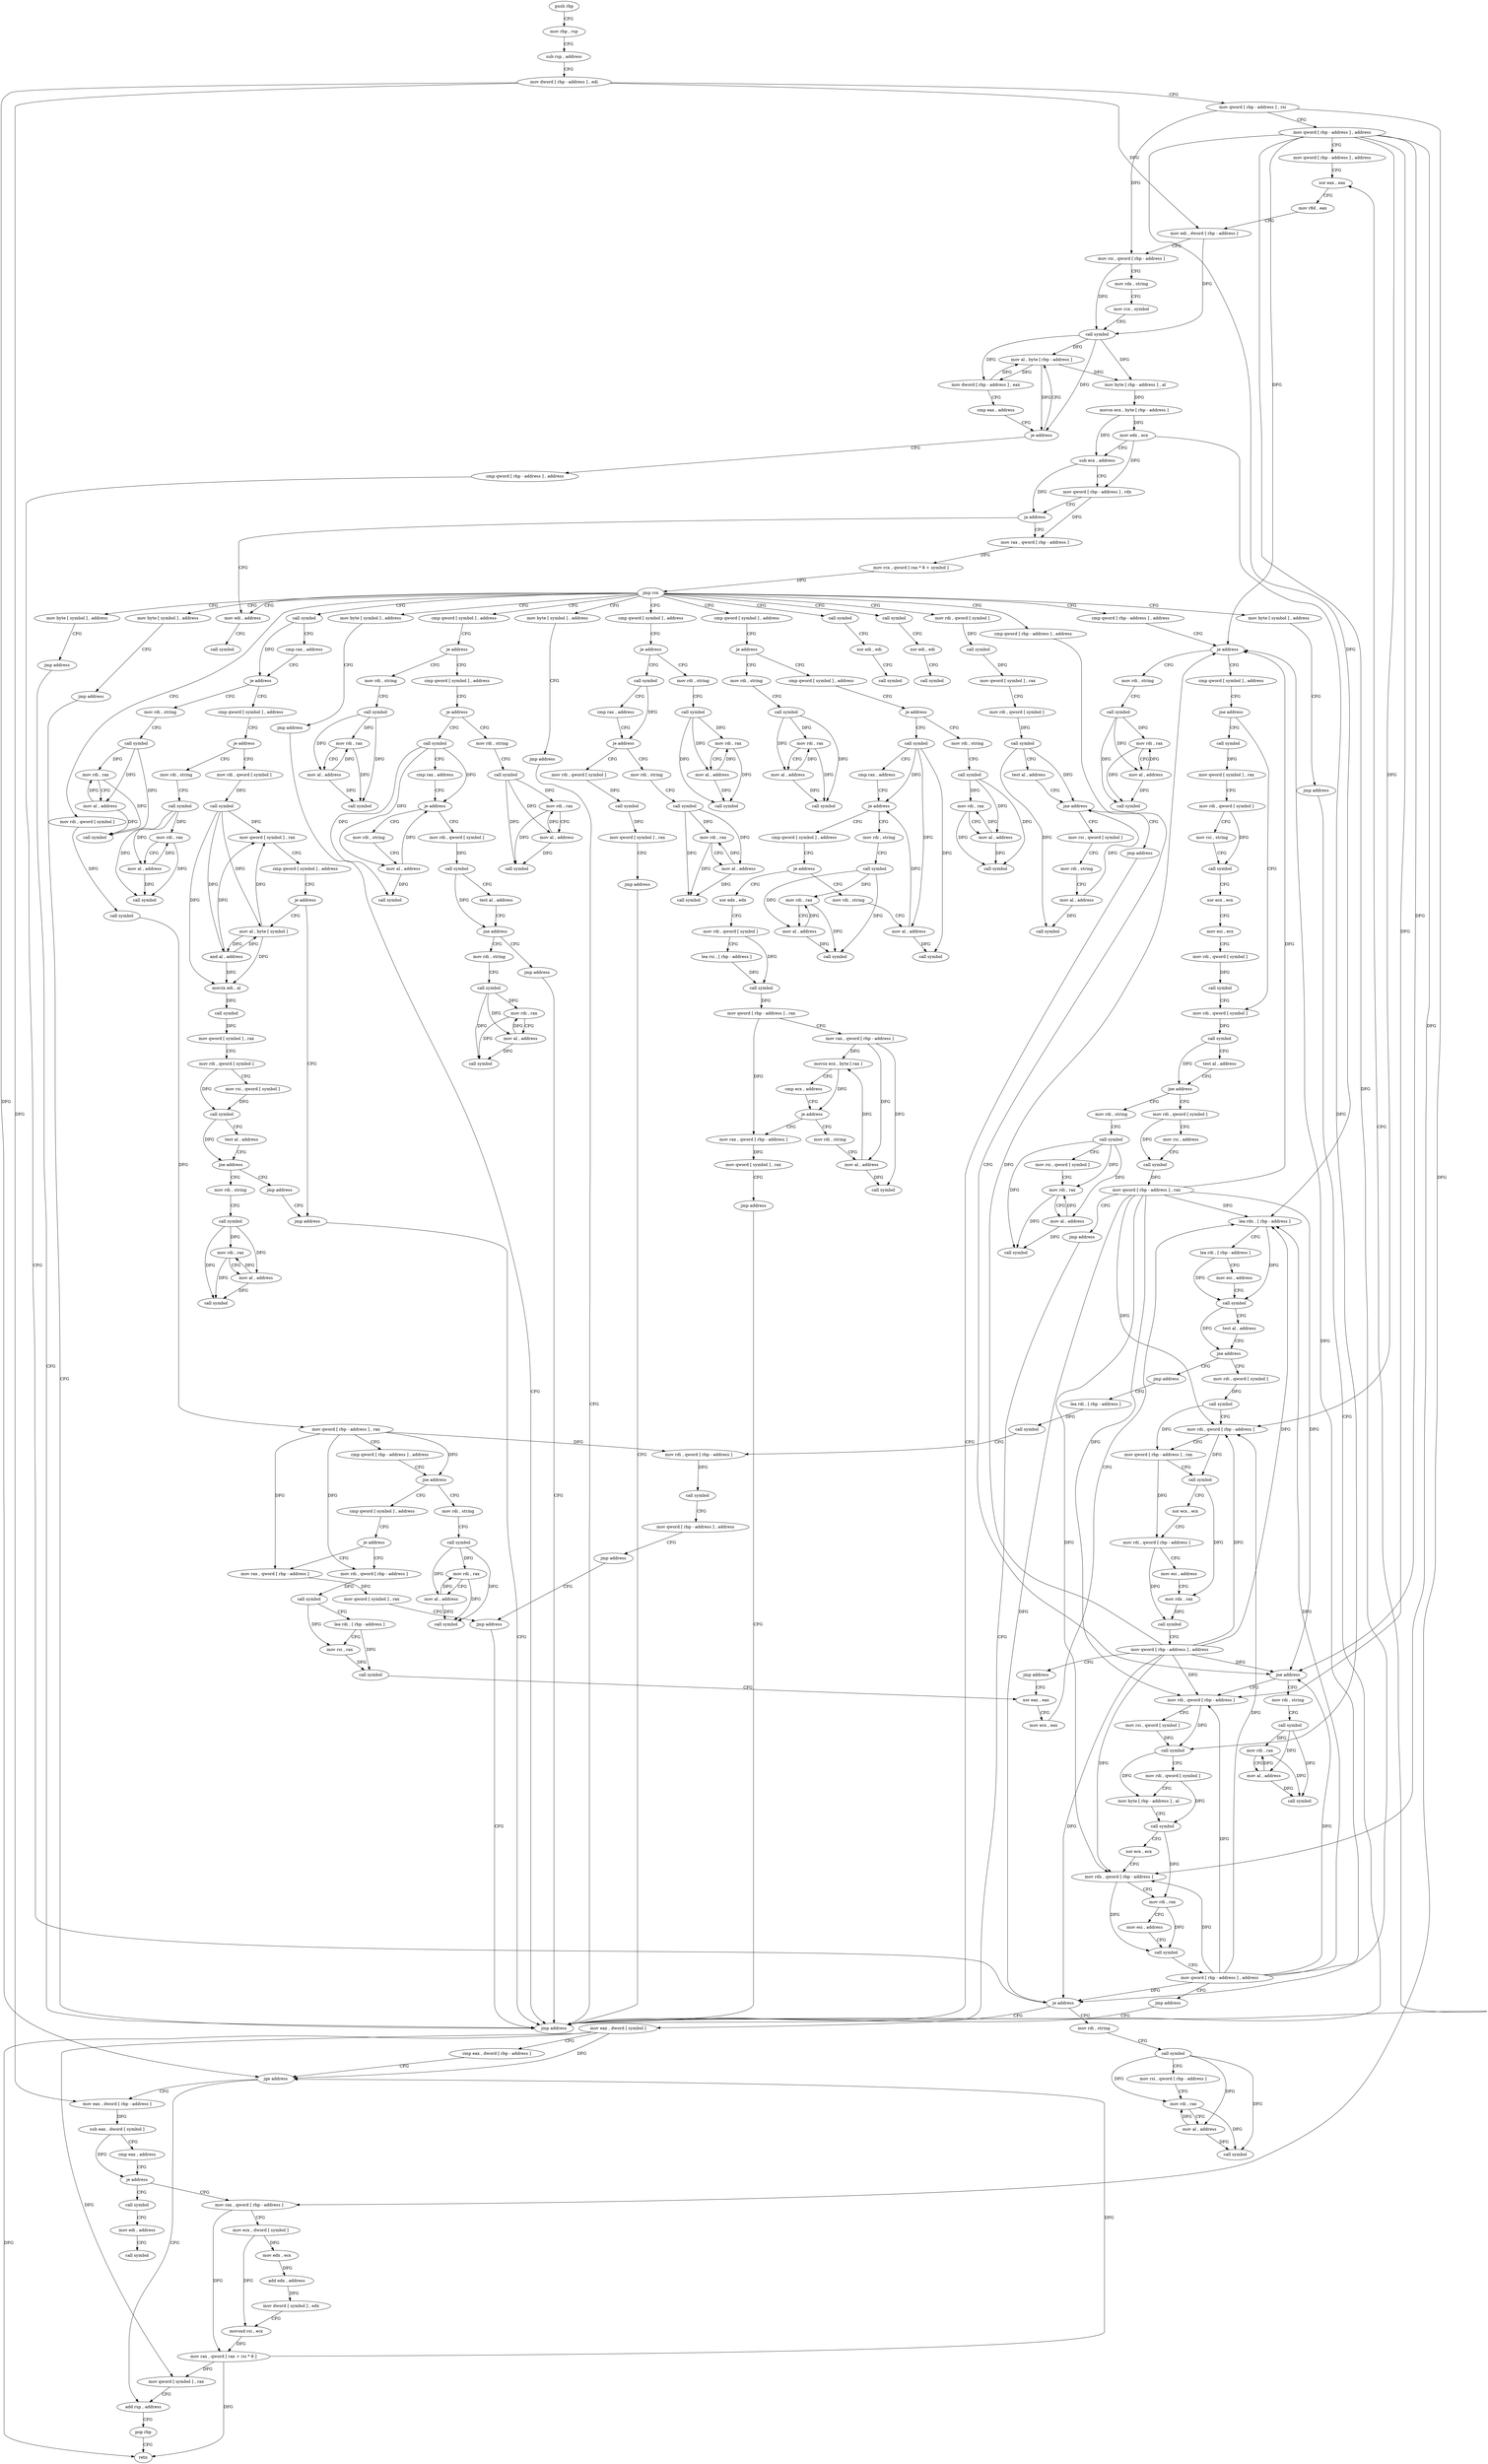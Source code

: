 digraph "func" {
"4218048" [label = "push rbp" ]
"4218049" [label = "mov rbp , rsp" ]
"4218052" [label = "sub rsp , address" ]
"4218059" [label = "mov dword [ rbp - address ] , edi" ]
"4218062" [label = "mov qword [ rbp - address ] , rsi" ]
"4218066" [label = "mov qword [ rbp - address ] , address" ]
"4218074" [label = "mov qword [ rbp - address ] , address" ]
"4218082" [label = "xor eax , eax" ]
"4219591" [label = "cmp qword [ rbp - address ] , address" ]
"4219596" [label = "je address" ]
"4219631" [label = "mov eax , dword [ symbol ]" ]
"4219602" [label = "mov rdi , string" ]
"4218131" [label = "mov al , byte [ rbp - address ]" ]
"4218134" [label = "mov byte [ rbp - address ] , al" ]
"4218137" [label = "movsx ecx , byte [ rbp - address ]" ]
"4218141" [label = "mov edx , ecx" ]
"4218143" [label = "sub ecx , address" ]
"4218146" [label = "mov qword [ rbp - address ] , rdx" ]
"4218153" [label = "ja address" ]
"4219576" [label = "mov edi , address" ]
"4218159" [label = "mov rax , qword [ rbp - address ]" ]
"4219638" [label = "cmp eax , dword [ rbp - address ]" ]
"4219641" [label = "jge address" ]
"4219719" [label = "add rsp , address" ]
"4219647" [label = "mov eax , dword [ rbp - address ]" ]
"4219612" [label = "call symbol" ]
"4219617" [label = "mov rsi , qword [ rbp - address ]" ]
"4219621" [label = "mov rdi , rax" ]
"4219624" [label = "mov al , address" ]
"4219626" [label = "call symbol" ]
"4219581" [label = "call symbol" ]
"4218166" [label = "mov rcx , qword [ rax * 8 + symbol ]" ]
"4218174" [label = "jmp rcx" ]
"4218176" [label = "call symbol" ]
"4218188" [label = "call symbol" ]
"4218200" [label = "mov rdi , qword [ symbol ]" ]
"4218272" [label = "call symbol" ]
"4218477" [label = "cmp qword [ symbol ] , address" ]
"4218640" [label = "cmp qword [ symbol ] , address" ]
"4218865" [label = "cmp qword [ symbol ] , address" ]
"4218971" [label = "mov byte [ symbol ] , address" ]
"4218984" [label = "mov byte [ symbol ] , address" ]
"4218997" [label = "mov byte [ symbol ] , address" ]
"4219010" [label = "cmp qword [ rbp - address ] , address" ]
"4219210" [label = "cmp qword [ rbp - address ] , address" ]
"4219314" [label = "mov byte [ symbol ] , address" ]
"4219327" [label = "mov byte [ symbol ] , address" ]
"4219340" [label = "mov rdi , qword [ symbol ]" ]
"4219726" [label = "pop rbp" ]
"4219727" [label = "retn" ]
"4219650" [label = "sub eax , dword [ symbol ]" ]
"4219657" [label = "cmp eax , address" ]
"4219660" [label = "je address" ]
"4219681" [label = "mov rax , qword [ rbp - address ]" ]
"4219666" [label = "call symbol" ]
"4218181" [label = "xor edi , edi" ]
"4218183" [label = "call symbol" ]
"4218193" [label = "xor edi , edi" ]
"4218195" [label = "call symbol" ]
"4218208" [label = "call symbol" ]
"4218213" [label = "mov qword [ symbol ] , rax" ]
"4218221" [label = "mov rdi , qword [ symbol ]" ]
"4218229" [label = "call symbol" ]
"4218234" [label = "test al , address" ]
"4218236" [label = "jne address" ]
"4218267" [label = "jmp address" ]
"4218242" [label = "mov rsi , qword [ symbol ]" ]
"4218277" [label = "cmp rax , address" ]
"4218281" [label = "je address" ]
"4218312" [label = "cmp qword [ symbol ] , address" ]
"4218287" [label = "mov rdi , string" ]
"4218486" [label = "je address" ]
"4218517" [label = "cmp qword [ symbol ] , address" ]
"4218492" [label = "mov rdi , string" ]
"4218649" [label = "je address" ]
"4218680" [label = "cmp qword [ symbol ] , address" ]
"4218655" [label = "mov rdi , string" ]
"4218874" [label = "je address" ]
"4218905" [label = "call symbol" ]
"4218880" [label = "mov rdi , string" ]
"4218979" [label = "jmp address" ]
"4219586" [label = "jmp address" ]
"4218992" [label = "jmp address" ]
"4219005" [label = "jmp address" ]
"4219015" [label = "je address" ]
"4219056" [label = "cmp qword [ symbol ] , address" ]
"4219021" [label = "mov rdi , string" ]
"4219215" [label = "jne address" ]
"4219246" [label = "mov rdi , qword [ rbp - address ]" ]
"4219221" [label = "mov rdi , string" ]
"4219322" [label = "jmp address" ]
"4219335" [label = "jmp address" ]
"4219348" [label = "call symbol" ]
"4219353" [label = "mov qword [ rbp - address ] , rax" ]
"4219357" [label = "cmp qword [ rbp - address ] , address" ]
"4219362" [label = "jne address" ]
"4219393" [label = "cmp qword [ symbol ] , address" ]
"4219368" [label = "mov rdi , string" ]
"4219685" [label = "mov ecx , dword [ symbol ]" ]
"4219692" [label = "mov edx , ecx" ]
"4219694" [label = "add edx , address" ]
"4219697" [label = "mov dword [ symbol ] , edx" ]
"4219704" [label = "movsxd rsi , ecx" ]
"4219707" [label = "mov rax , qword [ rax + rsi * 8 ]" ]
"4219711" [label = "mov qword [ symbol ] , rax" ]
"4219671" [label = "mov edi , address" ]
"4219676" [label = "call symbol" ]
"4218250" [label = "mov rdi , string" ]
"4218260" [label = "mov al , address" ]
"4218262" [label = "call symbol" ]
"4218321" [label = "je address" ]
"4218352" [label = "mov rdi , qword [ symbol ]" ]
"4218327" [label = "mov rdi , string" ]
"4218297" [label = "call symbol" ]
"4218302" [label = "mov rdi , rax" ]
"4218305" [label = "mov al , address" ]
"4218307" [label = "call symbol" ]
"4218526" [label = "je address" ]
"4218557" [label = "call symbol" ]
"4218532" [label = "mov rdi , string" ]
"4218502" [label = "call symbol" ]
"4218507" [label = "mov rdi , rax" ]
"4218510" [label = "mov al , address" ]
"4218512" [label = "call symbol" ]
"4218689" [label = "je address" ]
"4218720" [label = "call symbol" ]
"4218695" [label = "mov rdi , string" ]
"4218665" [label = "call symbol" ]
"4218670" [label = "mov rdi , rax" ]
"4218673" [label = "mov al , address" ]
"4218675" [label = "call symbol" ]
"4218910" [label = "cmp rax , address" ]
"4218914" [label = "je address" ]
"4218945" [label = "mov rdi , qword [ symbol ]" ]
"4218920" [label = "mov rdi , string" ]
"4218890" [label = "call symbol" ]
"4218895" [label = "mov rdi , rax" ]
"4218898" [label = "mov al , address" ]
"4218900" [label = "call symbol" ]
"4219065" [label = "jne address" ]
"4219124" [label = "mov rdi , qword [ symbol ]" ]
"4219071" [label = "call symbol" ]
"4219031" [label = "call symbol" ]
"4219036" [label = "mov rdi , rax" ]
"4219039" [label = "mov al , address" ]
"4219041" [label = "call symbol" ]
"4219250" [label = "mov rsi , qword [ symbol ]" ]
"4219258" [label = "call symbol" ]
"4219263" [label = "mov rdi , qword [ symbol ]" ]
"4219271" [label = "mov byte [ rbp - address ] , al" ]
"4219277" [label = "call symbol" ]
"4219282" [label = "xor ecx , ecx" ]
"4219284" [label = "mov rdx , qword [ rbp - address ]" ]
"4219288" [label = "mov rdi , rax" ]
"4219291" [label = "mov esi , address" ]
"4219296" [label = "call symbol" ]
"4219301" [label = "mov qword [ rbp - address ] , address" ]
"4219309" [label = "jmp address" ]
"4219231" [label = "call symbol" ]
"4219236" [label = "mov rdi , rax" ]
"4219239" [label = "mov al , address" ]
"4219241" [label = "call symbol" ]
"4219402" [label = "je address" ]
"4219559" [label = "mov rax , qword [ rbp - address ]" ]
"4219408" [label = "mov rdi , qword [ rbp - address ]" ]
"4219378" [label = "call symbol" ]
"4219383" [label = "mov rdi , rax" ]
"4219386" [label = "mov al , address" ]
"4219388" [label = "call symbol" ]
"4218360" [label = "call symbol" ]
"4218365" [label = "mov qword [ symbol ] , rax" ]
"4218373" [label = "cmp qword [ symbol ] , address" ]
"4218382" [label = "je address" ]
"4218472" [label = "jmp address" ]
"4218388" [label = "mov al , byte [ symbol ]" ]
"4218337" [label = "call symbol" ]
"4218342" [label = "mov rdi , rax" ]
"4218345" [label = "mov al , address" ]
"4218347" [label = "call symbol" ]
"4218562" [label = "cmp rax , address" ]
"4218566" [label = "je address" ]
"4218589" [label = "mov rdi , qword [ symbol ]" ]
"4218572" [label = "mov rdi , string" ]
"4218542" [label = "call symbol" ]
"4218547" [label = "mov rdi , rax" ]
"4218550" [label = "mov al , address" ]
"4218552" [label = "call symbol" ]
"4218725" [label = "cmp rax , address" ]
"4218729" [label = "je address" ]
"4218760" [label = "cmp qword [ symbol ] , address" ]
"4218735" [label = "mov rdi , string" ]
"4218705" [label = "call symbol" ]
"4218710" [label = "mov rdi , rax" ]
"4218713" [label = "mov al , address" ]
"4218715" [label = "call symbol" ]
"4218953" [label = "call symbol" ]
"4218958" [label = "mov qword [ symbol ] , rax" ]
"4218966" [label = "jmp address" ]
"4218930" [label = "call symbol" ]
"4218935" [label = "mov rdi , rax" ]
"4218938" [label = "mov al , address" ]
"4218940" [label = "call symbol" ]
"4218084" [label = "mov r8d , eax" ]
"4218087" [label = "mov edi , dword [ rbp - address ]" ]
"4218090" [label = "mov rsi , qword [ rbp - address ]" ]
"4218094" [label = "mov rdx , string" ]
"4218104" [label = "mov rcx , symbol" ]
"4218114" [label = "call symbol" ]
"4218119" [label = "mov dword [ rbp - address ] , eax" ]
"4218122" [label = "cmp eax , address" ]
"4218125" [label = "je address" ]
"4219132" [label = "call symbol" ]
"4219137" [label = "test al , address" ]
"4219139" [label = "jne address" ]
"4219178" [label = "mov rdi , qword [ symbol ]" ]
"4219145" [label = "mov rdi , string" ]
"4219076" [label = "mov qword [ symbol ] , rax" ]
"4219084" [label = "mov rdi , qword [ symbol ]" ]
"4219092" [label = "mov rsi , string" ]
"4219102" [label = "call symbol" ]
"4219107" [label = "xor ecx , ecx" ]
"4219109" [label = "mov esi , ecx" ]
"4219111" [label = "mov rdi , qword [ symbol ]" ]
"4219119" [label = "call symbol" ]
"4219563" [label = "mov qword [ symbol ] , rax" ]
"4219571" [label = "jmp address" ]
"4219412" [label = "call symbol" ]
"4219417" [label = "lea rdi , [ rbp - address ]" ]
"4219421" [label = "mov rsi , rax" ]
"4219424" [label = "call symbol" ]
"4219429" [label = "xor eax , eax" ]
"4218395" [label = "and al , address" ]
"4218397" [label = "movzx edi , al" ]
"4218400" [label = "call symbol" ]
"4218405" [label = "mov qword [ symbol ] , rax" ]
"4218413" [label = "mov rdi , qword [ symbol ]" ]
"4218421" [label = "mov rsi , qword [ symbol ]" ]
"4218429" [label = "call symbol" ]
"4218434" [label = "test al , address" ]
"4218436" [label = "jne address" ]
"4218467" [label = "jmp address" ]
"4218442" [label = "mov rdi , string" ]
"4218597" [label = "call symbol" ]
"4218602" [label = "test al , address" ]
"4218604" [label = "jne address" ]
"4218635" [label = "jmp address" ]
"4218610" [label = "mov rdi , string" ]
"4218582" [label = "mov al , address" ]
"4218584" [label = "call symbol" ]
"4218769" [label = "je address" ]
"4218792" [label = "xor edx , edx" ]
"4218775" [label = "mov rdi , string" ]
"4218745" [label = "call symbol" ]
"4218750" [label = "mov rdi , rax" ]
"4218753" [label = "mov al , address" ]
"4218755" [label = "call symbol" ]
"4219186" [label = "mov rsi , address" ]
"4219196" [label = "call symbol" ]
"4219201" [label = "mov qword [ rbp - address ] , rax" ]
"4219205" [label = "jmp address" ]
"4219155" [label = "call symbol" ]
"4219160" [label = "mov rsi , qword [ symbol ]" ]
"4219168" [label = "mov rdi , rax" ]
"4219171" [label = "mov al , address" ]
"4219173" [label = "call symbol" ]
"4219464" [label = "mov rdi , qword [ symbol ]" ]
"4219472" [label = "call symbol" ]
"4219477" [label = "mov rdi , qword [ rbp - address ]" ]
"4219481" [label = "mov qword [ rbp - address ] , rax" ]
"4219488" [label = "call symbol" ]
"4219493" [label = "xor ecx , ecx" ]
"4219495" [label = "mov rdi , qword [ rbp - address ]" ]
"4219502" [label = "mov esi , address" ]
"4219507" [label = "mov rdx , rax" ]
"4219510" [label = "call symbol" ]
"4219515" [label = "mov qword [ rbp - address ] , address" ]
"4219523" [label = "jmp address" ]
"4219459" [label = "jmp address" ]
"4219528" [label = "lea rdi , [ rbp - address ]" ]
"4218452" [label = "call symbol" ]
"4218457" [label = "mov rdi , rax" ]
"4218460" [label = "mov al , address" ]
"4218462" [label = "call symbol" ]
"4218620" [label = "call symbol" ]
"4218625" [label = "mov rdi , rax" ]
"4218628" [label = "mov al , address" ]
"4218630" [label = "call symbol" ]
"4218794" [label = "mov rdi , qword [ symbol ]" ]
"4218802" [label = "lea rsi , [ rbp - address ]" ]
"4218806" [label = "call symbol" ]
"4218811" [label = "mov qword [ rbp - address ] , rax" ]
"4218815" [label = "mov rax , qword [ rbp - address ]" ]
"4218819" [label = "movsx ecx , byte [ rax ]" ]
"4218822" [label = "cmp ecx , address" ]
"4218825" [label = "je address" ]
"4218848" [label = "mov rax , qword [ rbp - address ]" ]
"4218831" [label = "mov rdi , string" ]
"4218785" [label = "mov al , address" ]
"4218787" [label = "call symbol" ]
"4219431" [label = "mov ecx , eax" ]
"4219433" [label = "lea rdx , [ rbp - address ]" ]
"4219437" [label = "lea rdi , [ rbp - address ]" ]
"4219441" [label = "mov esi , address" ]
"4219446" [label = "call symbol" ]
"4219451" [label = "test al , address" ]
"4219453" [label = "jne address" ]
"4219532" [label = "call symbol" ]
"4219537" [label = "mov rdi , qword [ rbp - address ]" ]
"4219541" [label = "call symbol" ]
"4219546" [label = "mov qword [ rbp - address ] , address" ]
"4219554" [label = "jmp address" ]
"4218852" [label = "mov qword [ symbol ] , rax" ]
"4218860" [label = "jmp address" ]
"4218841" [label = "mov al , address" ]
"4218843" [label = "call symbol" ]
"4218048" -> "4218049" [ label = "CFG" ]
"4218049" -> "4218052" [ label = "CFG" ]
"4218052" -> "4218059" [ label = "CFG" ]
"4218059" -> "4218062" [ label = "CFG" ]
"4218059" -> "4218087" [ label = "DFG" ]
"4218059" -> "4219641" [ label = "DFG" ]
"4218059" -> "4219647" [ label = "DFG" ]
"4218062" -> "4218066" [ label = "CFG" ]
"4218062" -> "4218090" [ label = "DFG" ]
"4218062" -> "4219681" [ label = "DFG" ]
"4218066" -> "4218074" [ label = "CFG" ]
"4218066" -> "4219596" [ label = "DFG" ]
"4218066" -> "4219015" [ label = "DFG" ]
"4218066" -> "4219215" [ label = "DFG" ]
"4218066" -> "4219246" [ label = "DFG" ]
"4218066" -> "4219284" [ label = "DFG" ]
"4218066" -> "4219477" [ label = "DFG" ]
"4218066" -> "4219433" [ label = "DFG" ]
"4218074" -> "4218082" [ label = "CFG" ]
"4218082" -> "4218084" [ label = "CFG" ]
"4219591" -> "4219596" [ label = "CFG" ]
"4219596" -> "4219631" [ label = "CFG" ]
"4219596" -> "4219602" [ label = "CFG" ]
"4219631" -> "4219638" [ label = "CFG" ]
"4219631" -> "4219641" [ label = "DFG" ]
"4219631" -> "4219727" [ label = "DFG" ]
"4219631" -> "4219711" [ label = "DFG" ]
"4219602" -> "4219612" [ label = "CFG" ]
"4218131" -> "4218134" [ label = "DFG" ]
"4218131" -> "4218119" [ label = "DFG" ]
"4218131" -> "4218125" [ label = "DFG" ]
"4218134" -> "4218137" [ label = "DFG" ]
"4218137" -> "4218141" [ label = "DFG" ]
"4218137" -> "4218143" [ label = "DFG" ]
"4218141" -> "4218143" [ label = "CFG" ]
"4218141" -> "4218146" [ label = "DFG" ]
"4218141" -> "4219258" [ label = "DFG" ]
"4218143" -> "4218146" [ label = "CFG" ]
"4218143" -> "4218153" [ label = "DFG" ]
"4218146" -> "4218153" [ label = "CFG" ]
"4218146" -> "4218159" [ label = "DFG" ]
"4218153" -> "4219576" [ label = "CFG" ]
"4218153" -> "4218159" [ label = "CFG" ]
"4219576" -> "4219581" [ label = "CFG" ]
"4218159" -> "4218166" [ label = "DFG" ]
"4219638" -> "4219641" [ label = "CFG" ]
"4219641" -> "4219719" [ label = "CFG" ]
"4219641" -> "4219647" [ label = "CFG" ]
"4219719" -> "4219726" [ label = "CFG" ]
"4219647" -> "4219650" [ label = "DFG" ]
"4219612" -> "4219617" [ label = "CFG" ]
"4219612" -> "4219621" [ label = "DFG" ]
"4219612" -> "4219624" [ label = "DFG" ]
"4219612" -> "4219626" [ label = "DFG" ]
"4219617" -> "4219621" [ label = "CFG" ]
"4219621" -> "4219624" [ label = "CFG" ]
"4219621" -> "4219626" [ label = "DFG" ]
"4219624" -> "4219626" [ label = "DFG" ]
"4219624" -> "4219621" [ label = "DFG" ]
"4218166" -> "4218174" [ label = "DFG" ]
"4218174" -> "4218176" [ label = "CFG" ]
"4218174" -> "4218188" [ label = "CFG" ]
"4218174" -> "4218200" [ label = "CFG" ]
"4218174" -> "4218272" [ label = "CFG" ]
"4218174" -> "4218477" [ label = "CFG" ]
"4218174" -> "4218640" [ label = "CFG" ]
"4218174" -> "4218865" [ label = "CFG" ]
"4218174" -> "4218971" [ label = "CFG" ]
"4218174" -> "4218984" [ label = "CFG" ]
"4218174" -> "4218997" [ label = "CFG" ]
"4218174" -> "4219010" [ label = "CFG" ]
"4218174" -> "4219210" [ label = "CFG" ]
"4218174" -> "4219314" [ label = "CFG" ]
"4218174" -> "4219327" [ label = "CFG" ]
"4218174" -> "4219340" [ label = "CFG" ]
"4218174" -> "4219576" [ label = "CFG" ]
"4218176" -> "4218181" [ label = "CFG" ]
"4218188" -> "4218193" [ label = "CFG" ]
"4218200" -> "4218208" [ label = "DFG" ]
"4218272" -> "4218277" [ label = "CFG" ]
"4218272" -> "4218281" [ label = "DFG" ]
"4218477" -> "4218486" [ label = "CFG" ]
"4218640" -> "4218649" [ label = "CFG" ]
"4218865" -> "4218874" [ label = "CFG" ]
"4218971" -> "4218979" [ label = "CFG" ]
"4218984" -> "4218992" [ label = "CFG" ]
"4218997" -> "4219005" [ label = "CFG" ]
"4219010" -> "4219015" [ label = "CFG" ]
"4219210" -> "4219215" [ label = "CFG" ]
"4219314" -> "4219322" [ label = "CFG" ]
"4219327" -> "4219335" [ label = "CFG" ]
"4219340" -> "4219348" [ label = "DFG" ]
"4219726" -> "4219727" [ label = "CFG" ]
"4219650" -> "4219657" [ label = "CFG" ]
"4219650" -> "4219660" [ label = "DFG" ]
"4219657" -> "4219660" [ label = "CFG" ]
"4219660" -> "4219681" [ label = "CFG" ]
"4219660" -> "4219666" [ label = "CFG" ]
"4219681" -> "4219685" [ label = "CFG" ]
"4219681" -> "4219707" [ label = "DFG" ]
"4219666" -> "4219671" [ label = "CFG" ]
"4218181" -> "4218183" [ label = "CFG" ]
"4218193" -> "4218195" [ label = "CFG" ]
"4218208" -> "4218213" [ label = "DFG" ]
"4218213" -> "4218221" [ label = "CFG" ]
"4218221" -> "4218229" [ label = "DFG" ]
"4218229" -> "4218234" [ label = "CFG" ]
"4218229" -> "4218236" [ label = "DFG" ]
"4218229" -> "4218262" [ label = "DFG" ]
"4218234" -> "4218236" [ label = "CFG" ]
"4218236" -> "4218267" [ label = "CFG" ]
"4218236" -> "4218242" [ label = "CFG" ]
"4218267" -> "4219586" [ label = "CFG" ]
"4218242" -> "4218250" [ label = "CFG" ]
"4218277" -> "4218281" [ label = "CFG" ]
"4218281" -> "4218312" [ label = "CFG" ]
"4218281" -> "4218287" [ label = "CFG" ]
"4218312" -> "4218321" [ label = "CFG" ]
"4218287" -> "4218297" [ label = "CFG" ]
"4218486" -> "4218517" [ label = "CFG" ]
"4218486" -> "4218492" [ label = "CFG" ]
"4218517" -> "4218526" [ label = "CFG" ]
"4218492" -> "4218502" [ label = "CFG" ]
"4218649" -> "4218680" [ label = "CFG" ]
"4218649" -> "4218655" [ label = "CFG" ]
"4218680" -> "4218689" [ label = "CFG" ]
"4218655" -> "4218665" [ label = "CFG" ]
"4218874" -> "4218905" [ label = "CFG" ]
"4218874" -> "4218880" [ label = "CFG" ]
"4218905" -> "4218910" [ label = "CFG" ]
"4218905" -> "4218914" [ label = "DFG" ]
"4218880" -> "4218890" [ label = "CFG" ]
"4218979" -> "4219586" [ label = "CFG" ]
"4219586" -> "4218082" [ label = "CFG" ]
"4218992" -> "4219586" [ label = "CFG" ]
"4219005" -> "4219586" [ label = "CFG" ]
"4219015" -> "4219056" [ label = "CFG" ]
"4219015" -> "4219021" [ label = "CFG" ]
"4219056" -> "4219065" [ label = "CFG" ]
"4219021" -> "4219031" [ label = "CFG" ]
"4219215" -> "4219246" [ label = "CFG" ]
"4219215" -> "4219221" [ label = "CFG" ]
"4219246" -> "4219250" [ label = "CFG" ]
"4219246" -> "4219258" [ label = "DFG" ]
"4219221" -> "4219231" [ label = "CFG" ]
"4219322" -> "4219586" [ label = "CFG" ]
"4219335" -> "4219586" [ label = "CFG" ]
"4219348" -> "4219353" [ label = "DFG" ]
"4219353" -> "4219357" [ label = "CFG" ]
"4219353" -> "4219362" [ label = "DFG" ]
"4219353" -> "4219559" [ label = "DFG" ]
"4219353" -> "4219408" [ label = "DFG" ]
"4219353" -> "4219537" [ label = "DFG" ]
"4219357" -> "4219362" [ label = "CFG" ]
"4219362" -> "4219393" [ label = "CFG" ]
"4219362" -> "4219368" [ label = "CFG" ]
"4219393" -> "4219402" [ label = "CFG" ]
"4219368" -> "4219378" [ label = "CFG" ]
"4219685" -> "4219692" [ label = "DFG" ]
"4219685" -> "4219704" [ label = "DFG" ]
"4219692" -> "4219694" [ label = "DFG" ]
"4219694" -> "4219697" [ label = "DFG" ]
"4219697" -> "4219704" [ label = "CFG" ]
"4219704" -> "4219707" [ label = "DFG" ]
"4219707" -> "4219711" [ label = "DFG" ]
"4219707" -> "4219641" [ label = "DFG" ]
"4219707" -> "4219727" [ label = "DFG" ]
"4219711" -> "4219719" [ label = "CFG" ]
"4219671" -> "4219676" [ label = "CFG" ]
"4218250" -> "4218260" [ label = "CFG" ]
"4218260" -> "4218262" [ label = "DFG" ]
"4218260" -> "4218236" [ label = "DFG" ]
"4218321" -> "4218352" [ label = "CFG" ]
"4218321" -> "4218327" [ label = "CFG" ]
"4218352" -> "4218360" [ label = "DFG" ]
"4218327" -> "4218337" [ label = "CFG" ]
"4218297" -> "4218302" [ label = "DFG" ]
"4218297" -> "4218305" [ label = "DFG" ]
"4218297" -> "4218307" [ label = "DFG" ]
"4218302" -> "4218305" [ label = "CFG" ]
"4218302" -> "4218307" [ label = "DFG" ]
"4218305" -> "4218307" [ label = "DFG" ]
"4218305" -> "4218302" [ label = "DFG" ]
"4218526" -> "4218557" [ label = "CFG" ]
"4218526" -> "4218532" [ label = "CFG" ]
"4218557" -> "4218562" [ label = "CFG" ]
"4218557" -> "4218566" [ label = "DFG" ]
"4218557" -> "4218582" [ label = "DFG" ]
"4218557" -> "4218584" [ label = "DFG" ]
"4218532" -> "4218542" [ label = "CFG" ]
"4218502" -> "4218507" [ label = "DFG" ]
"4218502" -> "4218510" [ label = "DFG" ]
"4218502" -> "4218512" [ label = "DFG" ]
"4218507" -> "4218510" [ label = "CFG" ]
"4218507" -> "4218512" [ label = "DFG" ]
"4218510" -> "4218512" [ label = "DFG" ]
"4218510" -> "4218507" [ label = "DFG" ]
"4218689" -> "4218720" [ label = "CFG" ]
"4218689" -> "4218695" [ label = "CFG" ]
"4218720" -> "4218725" [ label = "CFG" ]
"4218720" -> "4218729" [ label = "DFG" ]
"4218720" -> "4218785" [ label = "DFG" ]
"4218720" -> "4218787" [ label = "DFG" ]
"4218695" -> "4218705" [ label = "CFG" ]
"4218665" -> "4218670" [ label = "DFG" ]
"4218665" -> "4218673" [ label = "DFG" ]
"4218665" -> "4218675" [ label = "DFG" ]
"4218670" -> "4218673" [ label = "CFG" ]
"4218670" -> "4218675" [ label = "DFG" ]
"4218673" -> "4218675" [ label = "DFG" ]
"4218673" -> "4218670" [ label = "DFG" ]
"4218910" -> "4218914" [ label = "CFG" ]
"4218914" -> "4218945" [ label = "CFG" ]
"4218914" -> "4218920" [ label = "CFG" ]
"4218945" -> "4218953" [ label = "DFG" ]
"4218920" -> "4218930" [ label = "CFG" ]
"4218890" -> "4218895" [ label = "DFG" ]
"4218890" -> "4218898" [ label = "DFG" ]
"4218890" -> "4218900" [ label = "DFG" ]
"4218895" -> "4218898" [ label = "CFG" ]
"4218895" -> "4218900" [ label = "DFG" ]
"4218898" -> "4218900" [ label = "DFG" ]
"4218898" -> "4218895" [ label = "DFG" ]
"4219065" -> "4219124" [ label = "CFG" ]
"4219065" -> "4219071" [ label = "CFG" ]
"4219124" -> "4219132" [ label = "DFG" ]
"4219071" -> "4219076" [ label = "DFG" ]
"4219031" -> "4219036" [ label = "DFG" ]
"4219031" -> "4219039" [ label = "DFG" ]
"4219031" -> "4219041" [ label = "DFG" ]
"4219036" -> "4219039" [ label = "CFG" ]
"4219036" -> "4219041" [ label = "DFG" ]
"4219039" -> "4219041" [ label = "DFG" ]
"4219039" -> "4219036" [ label = "DFG" ]
"4219250" -> "4219258" [ label = "DFG" ]
"4219258" -> "4219263" [ label = "CFG" ]
"4219258" -> "4219271" [ label = "DFG" ]
"4219263" -> "4219271" [ label = "CFG" ]
"4219263" -> "4219277" [ label = "DFG" ]
"4219271" -> "4219277" [ label = "CFG" ]
"4219277" -> "4219282" [ label = "CFG" ]
"4219277" -> "4219288" [ label = "DFG" ]
"4219282" -> "4219284" [ label = "CFG" ]
"4219284" -> "4219288" [ label = "CFG" ]
"4219284" -> "4219296" [ label = "DFG" ]
"4219288" -> "4219291" [ label = "CFG" ]
"4219288" -> "4219296" [ label = "DFG" ]
"4219291" -> "4219296" [ label = "CFG" ]
"4219296" -> "4219301" [ label = "CFG" ]
"4219301" -> "4219309" [ label = "CFG" ]
"4219301" -> "4219596" [ label = "DFG" ]
"4219301" -> "4219015" [ label = "DFG" ]
"4219301" -> "4219215" [ label = "DFG" ]
"4219301" -> "4219246" [ label = "DFG" ]
"4219301" -> "4219284" [ label = "DFG" ]
"4219301" -> "4219477" [ label = "DFG" ]
"4219301" -> "4219433" [ label = "DFG" ]
"4219309" -> "4219586" [ label = "CFG" ]
"4219231" -> "4219236" [ label = "DFG" ]
"4219231" -> "4219239" [ label = "DFG" ]
"4219231" -> "4219241" [ label = "DFG" ]
"4219236" -> "4219239" [ label = "CFG" ]
"4219236" -> "4219241" [ label = "DFG" ]
"4219239" -> "4219241" [ label = "DFG" ]
"4219239" -> "4219236" [ label = "DFG" ]
"4219402" -> "4219559" [ label = "CFG" ]
"4219402" -> "4219408" [ label = "CFG" ]
"4219559" -> "4219563" [ label = "DFG" ]
"4219408" -> "4219412" [ label = "DFG" ]
"4219378" -> "4219383" [ label = "DFG" ]
"4219378" -> "4219386" [ label = "DFG" ]
"4219378" -> "4219388" [ label = "DFG" ]
"4219383" -> "4219386" [ label = "CFG" ]
"4219383" -> "4219388" [ label = "DFG" ]
"4219386" -> "4219388" [ label = "DFG" ]
"4219386" -> "4219383" [ label = "DFG" ]
"4218360" -> "4218365" [ label = "DFG" ]
"4218360" -> "4218388" [ label = "DFG" ]
"4218360" -> "4218395" [ label = "DFG" ]
"4218360" -> "4218397" [ label = "DFG" ]
"4218365" -> "4218373" [ label = "CFG" ]
"4218373" -> "4218382" [ label = "CFG" ]
"4218382" -> "4218472" [ label = "CFG" ]
"4218382" -> "4218388" [ label = "CFG" ]
"4218472" -> "4219586" [ label = "CFG" ]
"4218388" -> "4218395" [ label = "DFG" ]
"4218388" -> "4218365" [ label = "DFG" ]
"4218388" -> "4218397" [ label = "DFG" ]
"4218337" -> "4218342" [ label = "DFG" ]
"4218337" -> "4218345" [ label = "DFG" ]
"4218337" -> "4218347" [ label = "DFG" ]
"4218342" -> "4218345" [ label = "CFG" ]
"4218342" -> "4218347" [ label = "DFG" ]
"4218345" -> "4218347" [ label = "DFG" ]
"4218345" -> "4218342" [ label = "DFG" ]
"4218562" -> "4218566" [ label = "CFG" ]
"4218566" -> "4218589" [ label = "CFG" ]
"4218566" -> "4218572" [ label = "CFG" ]
"4218589" -> "4218597" [ label = "DFG" ]
"4218572" -> "4218582" [ label = "CFG" ]
"4218542" -> "4218547" [ label = "DFG" ]
"4218542" -> "4218550" [ label = "DFG" ]
"4218542" -> "4218552" [ label = "DFG" ]
"4218547" -> "4218550" [ label = "CFG" ]
"4218547" -> "4218552" [ label = "DFG" ]
"4218550" -> "4218552" [ label = "DFG" ]
"4218550" -> "4218547" [ label = "DFG" ]
"4218725" -> "4218729" [ label = "CFG" ]
"4218729" -> "4218760" [ label = "CFG" ]
"4218729" -> "4218735" [ label = "CFG" ]
"4218760" -> "4218769" [ label = "CFG" ]
"4218735" -> "4218745" [ label = "CFG" ]
"4218705" -> "4218710" [ label = "DFG" ]
"4218705" -> "4218713" [ label = "DFG" ]
"4218705" -> "4218715" [ label = "DFG" ]
"4218710" -> "4218713" [ label = "CFG" ]
"4218710" -> "4218715" [ label = "DFG" ]
"4218713" -> "4218715" [ label = "DFG" ]
"4218713" -> "4218710" [ label = "DFG" ]
"4218953" -> "4218958" [ label = "DFG" ]
"4218958" -> "4218966" [ label = "CFG" ]
"4218966" -> "4219586" [ label = "CFG" ]
"4218930" -> "4218935" [ label = "DFG" ]
"4218930" -> "4218938" [ label = "DFG" ]
"4218930" -> "4218940" [ label = "DFG" ]
"4218935" -> "4218938" [ label = "CFG" ]
"4218935" -> "4218940" [ label = "DFG" ]
"4218938" -> "4218940" [ label = "DFG" ]
"4218938" -> "4218935" [ label = "DFG" ]
"4218084" -> "4218087" [ label = "CFG" ]
"4218087" -> "4218090" [ label = "CFG" ]
"4218087" -> "4218114" [ label = "DFG" ]
"4218090" -> "4218094" [ label = "CFG" ]
"4218090" -> "4218114" [ label = "DFG" ]
"4218094" -> "4218104" [ label = "CFG" ]
"4218104" -> "4218114" [ label = "CFG" ]
"4218114" -> "4218119" [ label = "DFG" ]
"4218114" -> "4218125" [ label = "DFG" ]
"4218114" -> "4218131" [ label = "DFG" ]
"4218114" -> "4218134" [ label = "DFG" ]
"4218119" -> "4218122" [ label = "CFG" ]
"4218119" -> "4218131" [ label = "DFG" ]
"4218122" -> "4218125" [ label = "CFG" ]
"4218125" -> "4219591" [ label = "CFG" ]
"4218125" -> "4218131" [ label = "CFG" ]
"4219132" -> "4219137" [ label = "CFG" ]
"4219132" -> "4219139" [ label = "DFG" ]
"4219137" -> "4219139" [ label = "CFG" ]
"4219139" -> "4219178" [ label = "CFG" ]
"4219139" -> "4219145" [ label = "CFG" ]
"4219178" -> "4219186" [ label = "CFG" ]
"4219178" -> "4219196" [ label = "DFG" ]
"4219145" -> "4219155" [ label = "CFG" ]
"4219076" -> "4219084" [ label = "CFG" ]
"4219084" -> "4219092" [ label = "CFG" ]
"4219084" -> "4219102" [ label = "DFG" ]
"4219092" -> "4219102" [ label = "CFG" ]
"4219102" -> "4219107" [ label = "CFG" ]
"4219107" -> "4219109" [ label = "CFG" ]
"4219109" -> "4219111" [ label = "CFG" ]
"4219111" -> "4219119" [ label = "DFG" ]
"4219119" -> "4219124" [ label = "CFG" ]
"4219563" -> "4219571" [ label = "CFG" ]
"4219571" -> "4219586" [ label = "CFG" ]
"4219412" -> "4219417" [ label = "CFG" ]
"4219412" -> "4219421" [ label = "DFG" ]
"4219417" -> "4219421" [ label = "CFG" ]
"4219417" -> "4219424" [ label = "DFG" ]
"4219421" -> "4219424" [ label = "DFG" ]
"4219424" -> "4219429" [ label = "CFG" ]
"4219429" -> "4219431" [ label = "CFG" ]
"4218395" -> "4218397" [ label = "DFG" ]
"4218395" -> "4218365" [ label = "DFG" ]
"4218395" -> "4218388" [ label = "DFG" ]
"4218397" -> "4218400" [ label = "DFG" ]
"4218400" -> "4218405" [ label = "DFG" ]
"4218405" -> "4218413" [ label = "CFG" ]
"4218413" -> "4218421" [ label = "CFG" ]
"4218413" -> "4218429" [ label = "DFG" ]
"4218421" -> "4218429" [ label = "DFG" ]
"4218429" -> "4218434" [ label = "CFG" ]
"4218429" -> "4218436" [ label = "DFG" ]
"4218434" -> "4218436" [ label = "CFG" ]
"4218436" -> "4218467" [ label = "CFG" ]
"4218436" -> "4218442" [ label = "CFG" ]
"4218467" -> "4218472" [ label = "CFG" ]
"4218442" -> "4218452" [ label = "CFG" ]
"4218597" -> "4218602" [ label = "CFG" ]
"4218597" -> "4218604" [ label = "DFG" ]
"4218602" -> "4218604" [ label = "CFG" ]
"4218604" -> "4218635" [ label = "CFG" ]
"4218604" -> "4218610" [ label = "CFG" ]
"4218635" -> "4219586" [ label = "CFG" ]
"4218610" -> "4218620" [ label = "CFG" ]
"4218582" -> "4218584" [ label = "DFG" ]
"4218582" -> "4218566" [ label = "DFG" ]
"4218769" -> "4218792" [ label = "CFG" ]
"4218769" -> "4218775" [ label = "CFG" ]
"4218792" -> "4218794" [ label = "CFG" ]
"4218775" -> "4218785" [ label = "CFG" ]
"4218745" -> "4218750" [ label = "DFG" ]
"4218745" -> "4218753" [ label = "DFG" ]
"4218745" -> "4218755" [ label = "DFG" ]
"4218750" -> "4218753" [ label = "CFG" ]
"4218750" -> "4218755" [ label = "DFG" ]
"4218753" -> "4218755" [ label = "DFG" ]
"4218753" -> "4218750" [ label = "DFG" ]
"4219186" -> "4219196" [ label = "CFG" ]
"4219196" -> "4219201" [ label = "DFG" ]
"4219201" -> "4219205" [ label = "CFG" ]
"4219201" -> "4219596" [ label = "DFG" ]
"4219201" -> "4219015" [ label = "DFG" ]
"4219201" -> "4219215" [ label = "DFG" ]
"4219201" -> "4219246" [ label = "DFG" ]
"4219201" -> "4219284" [ label = "DFG" ]
"4219201" -> "4219477" [ label = "DFG" ]
"4219201" -> "4219433" [ label = "DFG" ]
"4219205" -> "4219586" [ label = "CFG" ]
"4219155" -> "4219160" [ label = "CFG" ]
"4219155" -> "4219168" [ label = "DFG" ]
"4219155" -> "4219171" [ label = "DFG" ]
"4219155" -> "4219173" [ label = "DFG" ]
"4219160" -> "4219168" [ label = "CFG" ]
"4219168" -> "4219171" [ label = "CFG" ]
"4219168" -> "4219173" [ label = "DFG" ]
"4219171" -> "4219173" [ label = "DFG" ]
"4219171" -> "4219168" [ label = "DFG" ]
"4219464" -> "4219472" [ label = "DFG" ]
"4219472" -> "4219477" [ label = "CFG" ]
"4219472" -> "4219481" [ label = "DFG" ]
"4219477" -> "4219481" [ label = "CFG" ]
"4219477" -> "4219488" [ label = "DFG" ]
"4219481" -> "4219488" [ label = "CFG" ]
"4219481" -> "4219495" [ label = "DFG" ]
"4219488" -> "4219493" [ label = "CFG" ]
"4219488" -> "4219507" [ label = "DFG" ]
"4219493" -> "4219495" [ label = "CFG" ]
"4219495" -> "4219502" [ label = "CFG" ]
"4219495" -> "4219510" [ label = "DFG" ]
"4219502" -> "4219507" [ label = "CFG" ]
"4219507" -> "4219510" [ label = "DFG" ]
"4219510" -> "4219515" [ label = "CFG" ]
"4219515" -> "4219523" [ label = "CFG" ]
"4219515" -> "4219596" [ label = "DFG" ]
"4219515" -> "4219015" [ label = "DFG" ]
"4219515" -> "4219215" [ label = "DFG" ]
"4219515" -> "4219246" [ label = "DFG" ]
"4219515" -> "4219284" [ label = "DFG" ]
"4219515" -> "4219433" [ label = "DFG" ]
"4219515" -> "4219477" [ label = "DFG" ]
"4219523" -> "4219429" [ label = "CFG" ]
"4219459" -> "4219528" [ label = "CFG" ]
"4219528" -> "4219532" [ label = "DFG" ]
"4218452" -> "4218457" [ label = "DFG" ]
"4218452" -> "4218460" [ label = "DFG" ]
"4218452" -> "4218462" [ label = "DFG" ]
"4218457" -> "4218460" [ label = "CFG" ]
"4218457" -> "4218462" [ label = "DFG" ]
"4218460" -> "4218462" [ label = "DFG" ]
"4218460" -> "4218457" [ label = "DFG" ]
"4218620" -> "4218625" [ label = "DFG" ]
"4218620" -> "4218628" [ label = "DFG" ]
"4218620" -> "4218630" [ label = "DFG" ]
"4218625" -> "4218628" [ label = "CFG" ]
"4218625" -> "4218630" [ label = "DFG" ]
"4218628" -> "4218630" [ label = "DFG" ]
"4218628" -> "4218625" [ label = "DFG" ]
"4218794" -> "4218802" [ label = "CFG" ]
"4218794" -> "4218806" [ label = "DFG" ]
"4218802" -> "4218806" [ label = "DFG" ]
"4218806" -> "4218811" [ label = "DFG" ]
"4218811" -> "4218815" [ label = "CFG" ]
"4218811" -> "4218848" [ label = "DFG" ]
"4218815" -> "4218819" [ label = "DFG" ]
"4218815" -> "4218841" [ label = "DFG" ]
"4218815" -> "4218843" [ label = "DFG" ]
"4218819" -> "4218822" [ label = "CFG" ]
"4218819" -> "4218825" [ label = "DFG" ]
"4218822" -> "4218825" [ label = "CFG" ]
"4218825" -> "4218848" [ label = "CFG" ]
"4218825" -> "4218831" [ label = "CFG" ]
"4218848" -> "4218852" [ label = "DFG" ]
"4218831" -> "4218841" [ label = "CFG" ]
"4218785" -> "4218787" [ label = "DFG" ]
"4218785" -> "4218729" [ label = "DFG" ]
"4219431" -> "4219433" [ label = "CFG" ]
"4219433" -> "4219437" [ label = "CFG" ]
"4219433" -> "4219446" [ label = "DFG" ]
"4219437" -> "4219441" [ label = "CFG" ]
"4219437" -> "4219446" [ label = "DFG" ]
"4219441" -> "4219446" [ label = "CFG" ]
"4219446" -> "4219451" [ label = "CFG" ]
"4219446" -> "4219453" [ label = "DFG" ]
"4219451" -> "4219453" [ label = "CFG" ]
"4219453" -> "4219464" [ label = "CFG" ]
"4219453" -> "4219459" [ label = "CFG" ]
"4219532" -> "4219537" [ label = "CFG" ]
"4219537" -> "4219541" [ label = "DFG" ]
"4219541" -> "4219546" [ label = "CFG" ]
"4219546" -> "4219554" [ label = "CFG" ]
"4219554" -> "4219571" [ label = "CFG" ]
"4218852" -> "4218860" [ label = "CFG" ]
"4218860" -> "4219586" [ label = "CFG" ]
"4218841" -> "4218843" [ label = "DFG" ]
"4218841" -> "4218819" [ label = "DFG" ]
}
